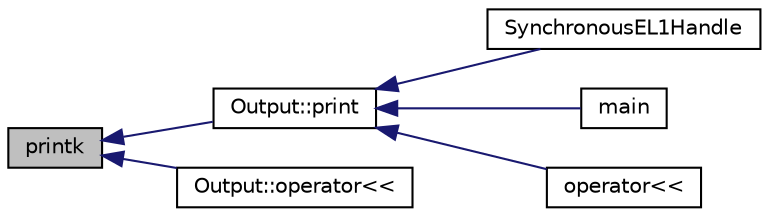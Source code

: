 digraph "printk"
{
  edge [fontname="Helvetica",fontsize="10",labelfontname="Helvetica",labelfontsize="10"];
  node [fontname="Helvetica",fontsize="10",shape=record];
  rankdir="LR";
  Node5 [label="printk",height=0.2,width=0.4,color="black", fillcolor="grey75", style="filled", fontcolor="black"];
  Node5 -> Node6 [dir="back",color="midnightblue",fontsize="10",style="solid",fontname="Helvetica"];
  Node6 [label="Output::print",height=0.2,width=0.4,color="black", fillcolor="white", style="filled",URL="$db/db4/class_output.html#a9b805f9866e80ecde51f3b166bc32f29"];
  Node6 -> Node7 [dir="back",color="midnightblue",fontsize="10",style="solid",fontname="Helvetica"];
  Node7 [label="SynchronousEL1Handle",height=0.2,width=0.4,color="black", fillcolor="white", style="filled",URL="$dd/d12/exceptions_8cpp.html#adf8fdfc202648f336df261faf22abf24"];
  Node6 -> Node8 [dir="back",color="midnightblue",fontsize="10",style="solid",fontname="Helvetica"];
  Node8 [label="main",height=0.2,width=0.4,color="black", fillcolor="white", style="filled",URL="$d6/d3e/main__run__kernel__application_8cpp.html#ae66f6b31b5ad750f1fe042a706a4e3d4"];
  Node6 -> Node9 [dir="back",color="midnightblue",fontsize="10",style="solid",fontname="Helvetica"];
  Node9 [label="operator\<\<",height=0.2,width=0.4,color="black", fillcolor="white", style="filled",URL="$da/d40/_string_ref_8cpp.html#a6e094ad7b8570af1342b895d03c91a8e"];
  Node5 -> Node10 [dir="back",color="midnightblue",fontsize="10",style="solid",fontname="Helvetica"];
  Node10 [label="Output::operator\<\<",height=0.2,width=0.4,color="black", fillcolor="white", style="filled",URL="$db/db4/class_output.html#a1ea61e0a1a5922776089404f6b98ae8c"];
}
